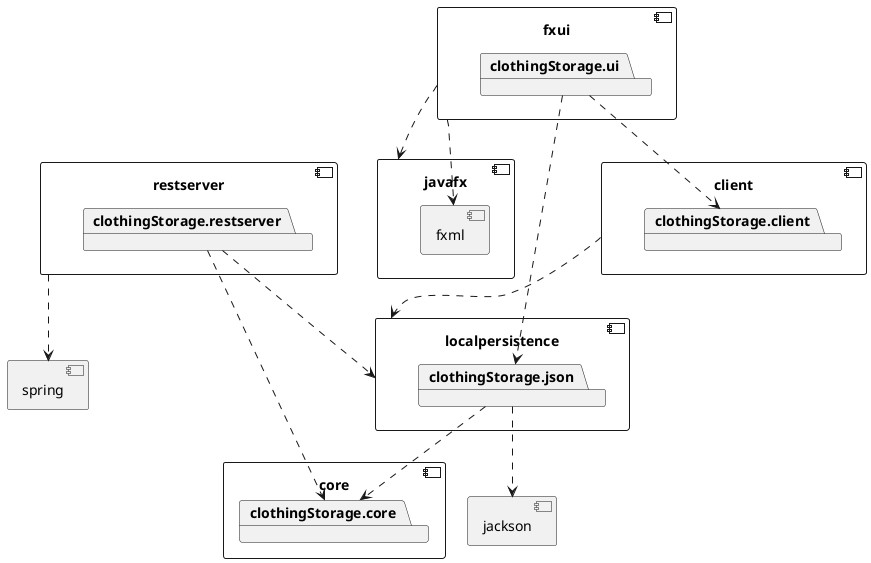 @startuml architecture

component core {
	package clothingStorage.core
}

component localpersistence {
	package clothingStorage.json
}

component client {
    package clothingStorage.client
}

component fxui {
	package clothingStorage.ui
}

clothingStorage.ui ..> clothingStorage.json
clothingStorage.ui ..> clothingStorage.client

component jackson {
}

clothingStorage.json ..> jackson
clothingStorage.json ..> clothingStorage.core

component javafx {
	component fxml {
	}
}

fxui ..> javafx
fxui ..> fxml

client ..> localpersistence

component restserver {
    package clothingStorage.restserver
}

clothingStorage.restserver ..> localpersistence
clothingStorage.restserver ..> clothingStorage.core
restserver ..> spring

component spring {

}

@enduml